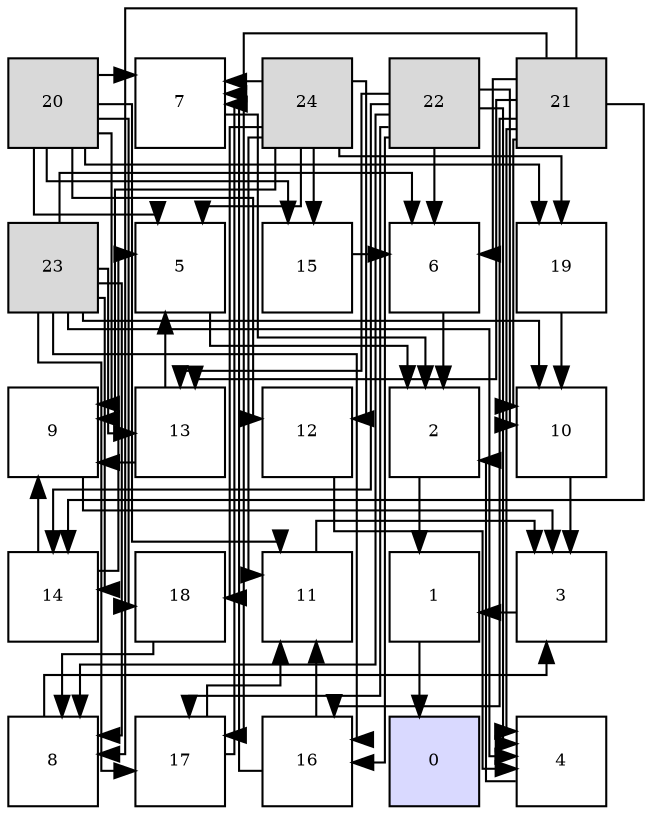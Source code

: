 digraph layout{
 rankdir=TB;
 splines=ortho;
 node [style=filled shape=square fixedsize=true width=0.6];
0[label="20", fontsize=8, fillcolor="#d9d9d9"];
1[label="7", fontsize=8, fillcolor="#ffffff"];
2[label="24", fontsize=8, fillcolor="#d9d9d9"];
3[label="22", fontsize=8, fillcolor="#d9d9d9"];
4[label="21", fontsize=8, fillcolor="#d9d9d9"];
5[label="23", fontsize=8, fillcolor="#d9d9d9"];
6[label="5", fontsize=8, fillcolor="#ffffff"];
7[label="15", fontsize=8, fillcolor="#ffffff"];
8[label="6", fontsize=8, fillcolor="#ffffff"];
9[label="19", fontsize=8, fillcolor="#ffffff"];
10[label="9", fontsize=8, fillcolor="#ffffff"];
11[label="13", fontsize=8, fillcolor="#ffffff"];
12[label="12", fontsize=8, fillcolor="#ffffff"];
13[label="2", fontsize=8, fillcolor="#ffffff"];
14[label="10", fontsize=8, fillcolor="#ffffff"];
15[label="14", fontsize=8, fillcolor="#ffffff"];
16[label="18", fontsize=8, fillcolor="#ffffff"];
17[label="11", fontsize=8, fillcolor="#ffffff"];
18[label="1", fontsize=8, fillcolor="#ffffff"];
19[label="3", fontsize=8, fillcolor="#ffffff"];
20[label="8", fontsize=8, fillcolor="#ffffff"];
21[label="17", fontsize=8, fillcolor="#ffffff"];
22[label="16", fontsize=8, fillcolor="#ffffff"];
23[label="0", fontsize=8, fillcolor="#d9d9ff"];
24[label="4", fontsize=8, fillcolor="#ffffff"];
edge [constraint=false, style=vis];18 -> 23;
13 -> 18;
19 -> 18;
24 -> 13;
6 -> 13;
8 -> 13;
1 -> 13;
20 -> 19;
10 -> 19;
14 -> 19;
17 -> 19;
12 -> 24;
4 -> 24;
3 -> 24;
5 -> 24;
11 -> 6;
15 -> 6;
0 -> 6;
2 -> 6;
7 -> 8;
4 -> 8;
3 -> 8;
5 -> 8;
22 -> 1;
21 -> 1;
0 -> 1;
2 -> 1;
16 -> 20;
4 -> 20;
3 -> 20;
5 -> 20;
11 -> 10;
15 -> 10;
0 -> 10;
2 -> 10;
9 -> 14;
4 -> 14;
3 -> 14;
5 -> 14;
22 -> 17;
21 -> 17;
0 -> 17;
2 -> 17;
0 -> 12;
2 -> 12;
4 -> 11;
3 -> 11;
5 -> 11;
4 -> 15;
3 -> 15;
5 -> 15;
0 -> 7;
2 -> 7;
4 -> 22;
3 -> 22;
5 -> 22;
4 -> 21;
3 -> 21;
5 -> 21;
0 -> 16;
2 -> 16;
0 -> 9;
2 -> 9;
edge [constraint=true, style=invis];
0 -> 5 -> 10 -> 15 -> 20;
1 -> 6 -> 11 -> 16 -> 21;
2 -> 7 -> 12 -> 17 -> 22;
3 -> 8 -> 13 -> 18 -> 23;
4 -> 9 -> 14 -> 19 -> 24;
rank = same {0 -> 1 -> 2 -> 3 -> 4};
rank = same {5 -> 6 -> 7 -> 8 -> 9};
rank = same {10 -> 11 -> 12 -> 13 -> 14};
rank = same {15 -> 16 -> 17 -> 18 -> 19};
rank = same {20 -> 21 -> 22 -> 23 -> 24};
}